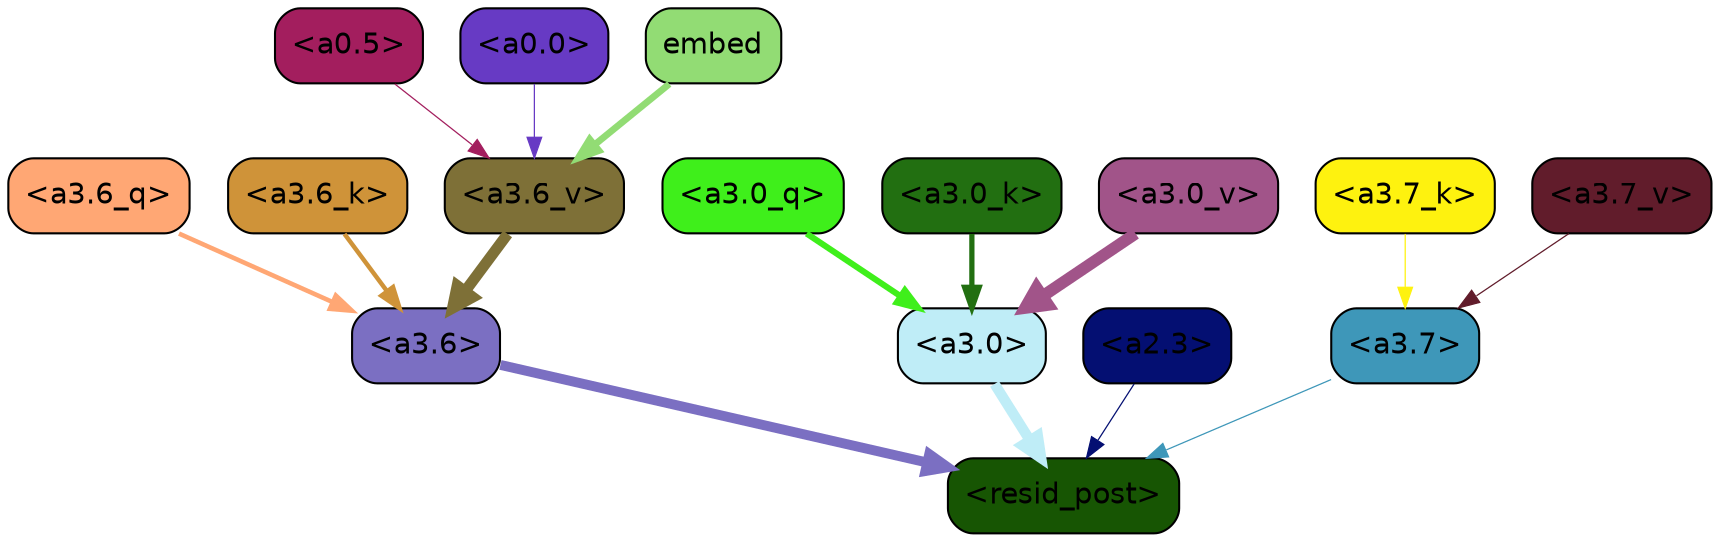 strict digraph "" {
	graph [bgcolor=transparent,
		layout=dot,
		overlap=false,
		splines=true
	];
	"<a3.7>"	[color=black,
		fillcolor="#3e97b9",
		fontname=Helvetica,
		shape=box,
		style="filled, rounded"];
	"<resid_post>"	[color=black,
		fillcolor="#175503",
		fontname=Helvetica,
		shape=box,
		style="filled, rounded"];
	"<a3.7>" -> "<resid_post>"	[color="#3e97b9",
		penwidth=0.6];
	"<a3.6>"	[color=black,
		fillcolor="#7b6fc2",
		fontname=Helvetica,
		shape=box,
		style="filled, rounded"];
	"<a3.6>" -> "<resid_post>"	[color="#7b6fc2",
		penwidth=4.749041676521301];
	"<a3.0>"	[color=black,
		fillcolor="#bfedf7",
		fontname=Helvetica,
		shape=box,
		style="filled, rounded"];
	"<a3.0>" -> "<resid_post>"	[color="#bfedf7",
		penwidth=5.004215121269226];
	"<a2.3>"	[color=black,
		fillcolor="#040f72",
		fontname=Helvetica,
		shape=box,
		style="filled, rounded"];
	"<a2.3>" -> "<resid_post>"	[color="#040f72",
		penwidth=0.6];
	"<a3.6_q>"	[color=black,
		fillcolor="#ffa774",
		fontname=Helvetica,
		shape=box,
		style="filled, rounded"];
	"<a3.6_q>" -> "<a3.6>"	[color="#ffa774",
		penwidth=2.199681341648102];
	"<a3.0_q>"	[color=black,
		fillcolor="#3fef1b",
		fontname=Helvetica,
		shape=box,
		style="filled, rounded"];
	"<a3.0_q>" -> "<a3.0>"	[color="#3fef1b",
		penwidth=2.9459195733070374];
	"<a3.7_k>"	[color=black,
		fillcolor="#fef20f",
		fontname=Helvetica,
		shape=box,
		style="filled, rounded"];
	"<a3.7_k>" -> "<a3.7>"	[color="#fef20f",
		penwidth=0.6];
	"<a3.6_k>"	[color=black,
		fillcolor="#cf9339",
		fontname=Helvetica,
		shape=box,
		style="filled, rounded"];
	"<a3.6_k>" -> "<a3.6>"	[color="#cf9339",
		penwidth=2.13908451795578];
	"<a3.0_k>"	[color=black,
		fillcolor="#226f11",
		fontname=Helvetica,
		shape=box,
		style="filled, rounded"];
	"<a3.0_k>" -> "<a3.0>"	[color="#226f11",
		penwidth=2.520303964614868];
	"<a3.7_v>"	[color=black,
		fillcolor="#611c2b",
		fontname=Helvetica,
		shape=box,
		style="filled, rounded"];
	"<a3.7_v>" -> "<a3.7>"	[color="#611c2b",
		penwidth=0.6];
	"<a3.6_v>"	[color=black,
		fillcolor="#7e7037",
		fontname=Helvetica,
		shape=box,
		style="filled, rounded"];
	"<a3.6_v>" -> "<a3.6>"	[color="#7e7037",
		penwidth=5.297133803367615];
	"<a3.0_v>"	[color=black,
		fillcolor="#a15489",
		fontname=Helvetica,
		shape=box,
		style="filled, rounded"];
	"<a3.0_v>" -> "<a3.0>"	[color="#a15489",
		penwidth=5.680712580680847];
	"<a0.5>"	[color=black,
		fillcolor="#a31e5e",
		fontname=Helvetica,
		shape=box,
		style="filled, rounded"];
	"<a0.5>" -> "<a3.6_v>"	[color="#a31e5e",
		penwidth=0.6];
	"<a0.0>"	[color=black,
		fillcolor="#673ac4",
		fontname=Helvetica,
		shape=box,
		style="filled, rounded"];
	"<a0.0>" -> "<a3.6_v>"	[color="#673ac4",
		penwidth=0.6];
	embed	[color=black,
		fillcolor="#92dc74",
		fontname=Helvetica,
		shape=box,
		style="filled, rounded"];
	embed -> "<a3.6_v>"	[color="#92dc74",
		penwidth=3.2414157912135124];
}
